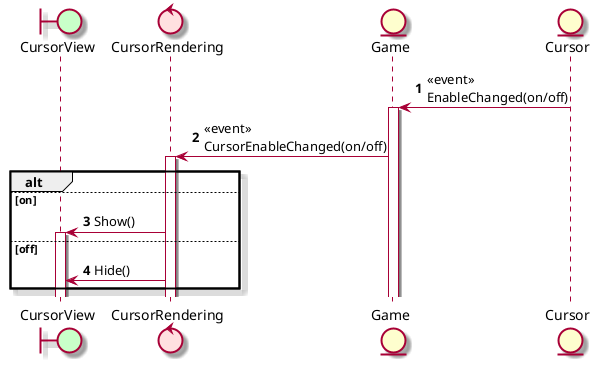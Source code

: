 ﻿@startuml
skin rose
autonumber
autoactivate on

boundary CursorView #technology
control CursorRendering #implementation
entity Game
entity Cursor

Cursor -> Game : <<event>>\nEnableChanged(on/off)

Game -> CursorRendering : <<event>>\nCursorEnableChanged(on/off)

alt
else on
CursorRendering -> CursorView : Show()
else off
autoactivate off
CursorRendering -> CursorView : Hide()
end
@enduml